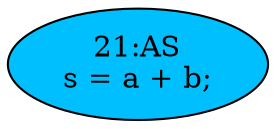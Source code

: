 strict digraph "" {
	node [label="\N"];
	"21:AS"	[ast="<pyverilog.vparser.ast.Assign object at 0x7f1f5ecd7110>",
		def_var="['s']",
		fillcolor=deepskyblue,
		label="21:AS
s = a + b;",
		statements="[]",
		style=filled,
		typ=Assign,
		use_var="['a', 'b']"];
}
